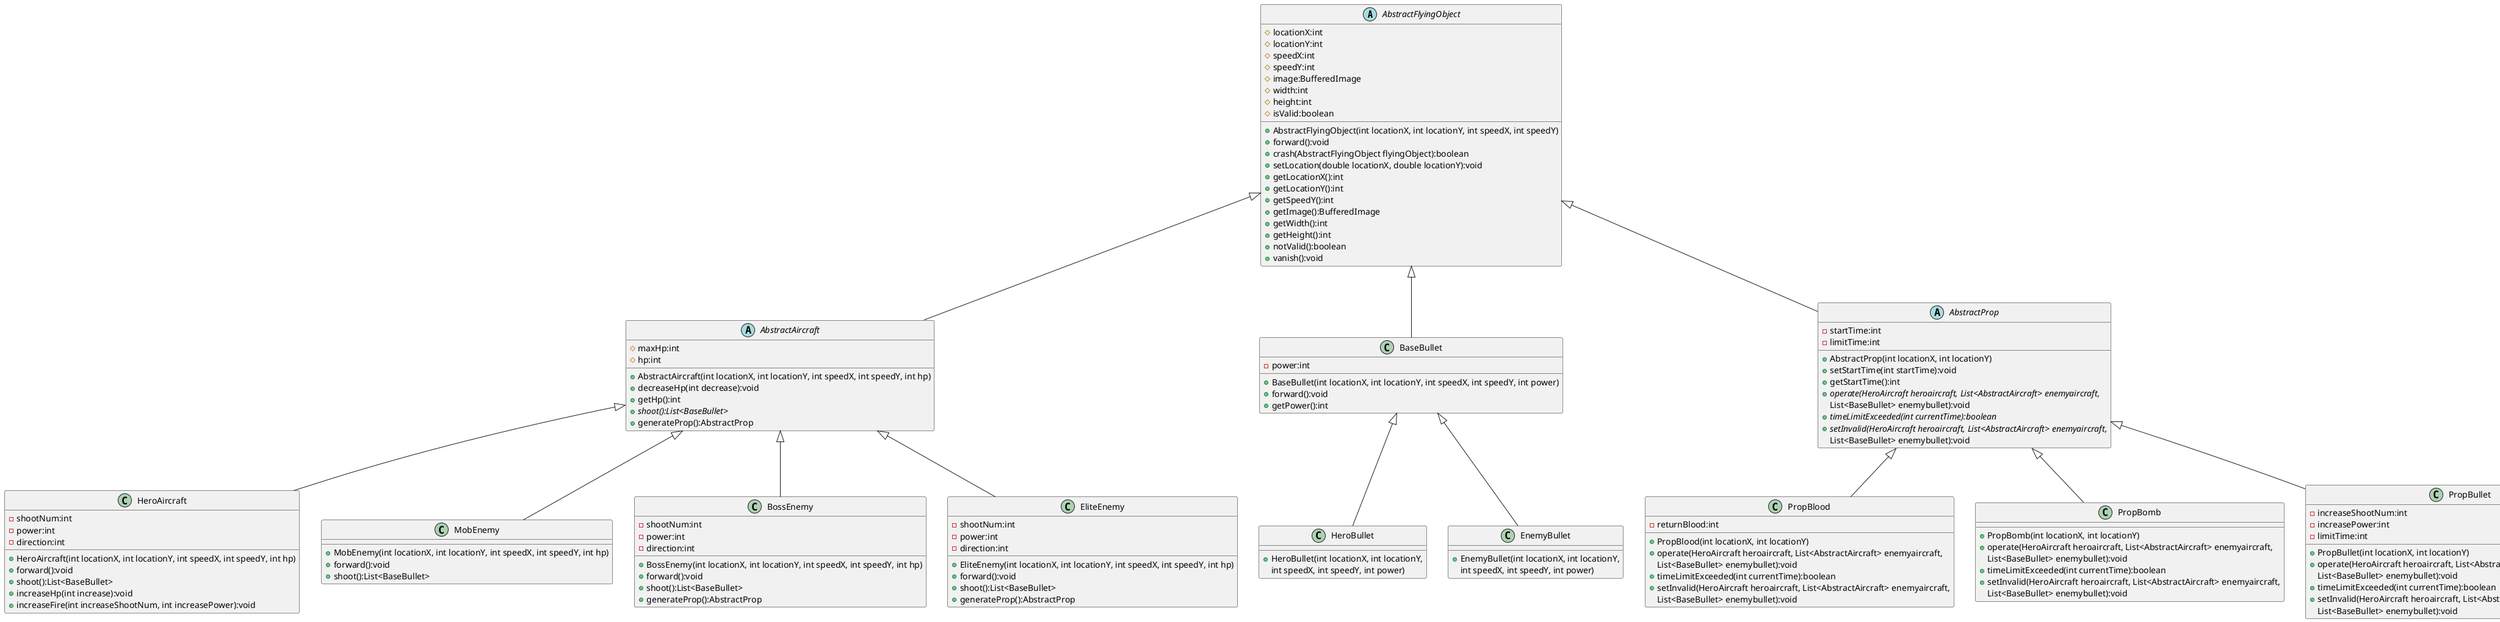 @startuml
'https://plantuml.com/class-diagram

abstract class AbstractFlyingObject
{
    # locationX:int
    # locationY:int
    # speedX:int
    # speedY:int
    # image:BufferedImage
    # width:int
    # height:int
    # isValid:boolean

    + AbstractFlyingObject(int locationX, int locationY, int speedX, int speedY)
    + forward():void
    + crash(AbstractFlyingObject flyingObject):boolean
    + setLocation(double locationX, double locationY):void
    + getLocationX():int
    + getLocationY():int
    + getSpeedY():int
    + getImage():BufferedImage
    + getWidth():int
    + getHeight():int
    + notValid():boolean
    + vanish():void
}
abstract class AbstractAircraft
{
	# maxHp:int
    # hp:int
    + AbstractAircraft(int locationX, int locationY, int speedX, int speedY, int hp)
    + decreaseHp(int decrease):void
    + getHp():int
    + {abstract} shoot():List<BaseBullet>
    + generateProp():AbstractProp
 }

class BaseBullet
{
    - power:int
    + BaseBullet(int locationX, int locationY, int speedX, int speedY, int power)
    + forward():void
	+ getPower():int
}

abstract class AbstractProp
{
    - startTime:int
    - limitTime:int
    + AbstractProp(int locationX, int locationY)
    + setStartTime(int startTime):void
    + getStartTime():int
    + {abstract} operate(HeroAircraft heroaircraft, List<AbstractAircraft> enemyaircraft,
     List<BaseBullet> enemybullet):void
    + {abstract} timeLimitExceeded(int currentTime):boolean
    + {abstract} setInvalid(HeroAircraft heroaircraft, List<AbstractAircraft> enemyaircraft,
    List<BaseBullet> enemybullet):void
}

AbstractFlyingObject <|-- AbstractAircraft
AbstractFlyingObject <|-- BaseBullet
AbstractFlyingObject <|-- AbstractProp

AbstractAircraft <|-- HeroAircraft
AbstractAircraft <|-- MobEnemy
AbstractAircraft <|-- BossEnemy
AbstractAircraft <|-- EliteEnemy

BaseBullet <|-- HeroBullet
BaseBullet <|-- EnemyBullet

AbstractProp <|-- PropBlood
AbstractProp <|-- PropBomb
AbstractProp <|-- PropBullet

class HeroAircraft {
    - shootNum:int
    - power:int
    - direction:int
    + HeroAircraft(int locationX, int locationY, int speedX, int speedY, int hp)
    + forward():void
    + shoot():List<BaseBullet>
    + increaseHp(int increase):void
    + increaseFire(int increaseShootNum, int increasePower):void
}

class BossEnemy {
    - shootNum:int
    - power:int
    - direction:int
    + BossEnemy(int locationX, int locationY, int speedX, int speedY, int hp)
    + forward():void
    + shoot():List<BaseBullet>
    + generateProp():AbstractProp
}

class EliteEnemy {
    - shootNum:int
    - power:int
    - direction:int
    + EliteEnemy(int locationX, int locationY, int speedX, int speedY, int hp)
    + forward():void
    + shoot():List<BaseBullet>
    + generateProp():AbstractProp
}

class MobEnemy {
    + MobEnemy(int locationX, int locationY, int speedX, int speedY, int hp)
    + forward():void
    + shoot():List<BaseBullet>
}

class HeroBullet {
    + HeroBullet(int locationX, int locationY,
     int speedX, int speedY, int power)
}

class EnemyBullet {
    + EnemyBullet(int locationX, int locationY,
     int speedX, int speedY, int power)
}

class PropBlood {
    - returnBlood:int
    + PropBlood(int locationX, int locationY)
    + operate(HeroAircraft heroaircraft, List<AbstractAircraft> enemyaircraft,
    List<BaseBullet> enemybullet):void
    + timeLimitExceeded(int currentTime):boolean
    + setInvalid(HeroAircraft heroaircraft, List<AbstractAircraft> enemyaircraft,
    List<BaseBullet> enemybullet):void
}

class PropBomb {
    + PropBomb(int locationX, int locationY)
    + operate(HeroAircraft heroaircraft, List<AbstractAircraft> enemyaircraft,
    List<BaseBullet> enemybullet):void
    + timeLimitExceeded(int currentTime):boolean
    + setInvalid(HeroAircraft heroaircraft, List<AbstractAircraft> enemyaircraft,
    List<BaseBullet> enemybullet):void
}

class PropBullet {
    - increaseShootNum:int
    - increasePower:int
    - limitTime:int
    + PropBullet(int locationX, int locationY)
    + operate(HeroAircraft heroaircraft, List<AbstractAircraft> enemyaircraft,
    List<BaseBullet> enemybullet):void
    + timeLimitExceeded(int currentTime):boolean
    + setInvalid(HeroAircraft heroaircraft, List<AbstractAircraft> enemyaircraft,
    List<BaseBullet> enemybullet):void
}

@enduml